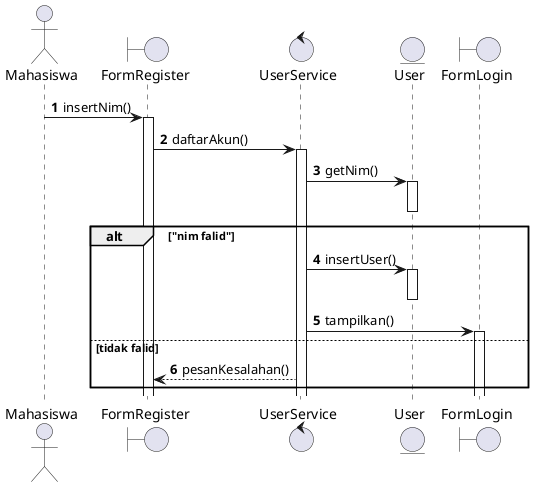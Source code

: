 @startuml

autonumber

actor Mahasiswa
boundary "FormRegister" as formRegistrasi
control "UserService" as userService
entity "User" as user
boundary "FormLogin" as formLogin

Mahasiswa -> formRegistrasi : insertNim()
activate formRegistrasi
formRegistrasi -> userService : daftarAkun()
activate userService
userService -> user : getNim()
activate user
deactivate user


alt "nim falid"
    userService -> user : insertUser()
    activate user
    deactivate user
    userService -> formLogin : tampilkan()
    activate formLogin

else tidak falid
    userService --> formRegistrasi : pesanKesalahan()
end



@enduml